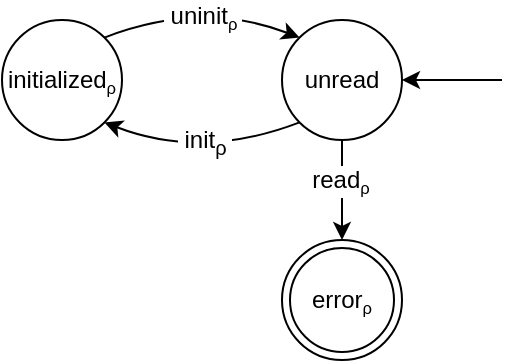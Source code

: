 <mxfile version="12.6.5" type="device"><diagram id="MQsz0vR70Ha5mGtF0nAU" name="Page-1"><mxGraphModel dx="946" dy="641" grid="1" gridSize="10" guides="1" tooltips="1" connect="1" arrows="1" fold="1" page="1" pageScale="1" pageWidth="850" pageHeight="1100" math="0" shadow="0"><root><mxCell id="0"/><mxCell id="1" parent="0"/><mxCell id="g3iyI7WF1l8pipwD143T-1" value="initialized&lt;span style=&quot;font-size: 10px&quot;&gt;&lt;sub&gt;ρ&lt;/sub&gt;&lt;/span&gt;" style="ellipse;whiteSpace=wrap;html=1;aspect=fixed;" parent="1" vertex="1"><mxGeometry x="100" y="290" width="60" height="60" as="geometry"/></mxCell><mxCell id="g3iyI7WF1l8pipwD143T-2" value="" style="endArrow=classic;html=1;entryX=1;entryY=0.5;entryDx=0;entryDy=0;" parent="1" target="FcU9j4R6-jqMeSeCb--6-1" edge="1"><mxGeometry width="50" height="50" relative="1" as="geometry"><mxPoint x="350" y="320" as="sourcePoint"/><mxPoint x="80" y="380" as="targetPoint"/></mxGeometry></mxCell><mxCell id="FcU9j4R6-jqMeSeCb--6-3" style="rounded=0;orthogonalLoop=1;jettySize=auto;html=1;exitX=0.5;exitY=1;exitDx=0;exitDy=0;entryX=0.5;entryY=0;entryDx=0;entryDy=0;" parent="1" source="FcU9j4R6-jqMeSeCb--6-1" edge="1"><mxGeometry relative="1" as="geometry"><mxPoint x="270" y="400" as="targetPoint"/></mxGeometry></mxCell><mxCell id="FcU9j4R6-jqMeSeCb--6-8" value="read&lt;span style=&quot;font-size: 10px&quot;&gt;&lt;sub&gt;ρ&lt;/sub&gt;&lt;/span&gt;" style="text;html=1;align=center;verticalAlign=middle;resizable=0;points=[];labelBackgroundColor=#ffffff;" parent="FcU9j4R6-jqMeSeCb--6-3" vertex="1" connectable="0"><mxGeometry x="-0.2" y="-1" relative="1" as="geometry"><mxPoint as="offset"/></mxGeometry></mxCell><mxCell id="FcU9j4R6-jqMeSeCb--6-6" style="edgeStyle=none;orthogonalLoop=1;jettySize=auto;html=1;exitX=0;exitY=1;exitDx=0;exitDy=0;entryX=1;entryY=1;entryDx=0;entryDy=0;curved=1;" parent="1" source="FcU9j4R6-jqMeSeCb--6-1" target="g3iyI7WF1l8pipwD143T-1" edge="1"><mxGeometry relative="1" as="geometry"><mxPoint x="160" y="320" as="targetPoint"/><Array as="points"><mxPoint x="200" y="360"/></Array></mxGeometry></mxCell><mxCell id="FcU9j4R6-jqMeSeCb--6-9" value="&amp;nbsp;init&lt;sub&gt;ρ&amp;nbsp;&lt;/sub&gt;" style="text;html=1;align=center;verticalAlign=middle;resizable=0;points=[];labelBackgroundColor=#ffffff;" parent="FcU9j4R6-jqMeSeCb--6-6" vertex="1" connectable="0"><mxGeometry x="-0.222" y="1" relative="1" as="geometry"><mxPoint x="-11" y="-6" as="offset"/></mxGeometry></mxCell><mxCell id="FcU9j4R6-jqMeSeCb--6-1" value="unread" style="ellipse;whiteSpace=wrap;html=1;aspect=fixed;" parent="1" vertex="1"><mxGeometry x="240" y="290" width="60" height="60" as="geometry"/></mxCell><mxCell id="FcU9j4R6-jqMeSeCb--6-7" value="error&lt;span style=&quot;font-size: 10px&quot;&gt;&lt;sub&gt;ρ&lt;/sub&gt;&lt;/span&gt;" style="ellipse;shape=doubleEllipse;whiteSpace=wrap;html=1;aspect=fixed;" parent="1" vertex="1"><mxGeometry x="240" y="400" width="60" height="60" as="geometry"/></mxCell><mxCell id="q7sHNqyIMv0E6Lj65V22-1" value="" style="endArrow=classic;html=1;exitX=1;exitY=0;exitDx=0;exitDy=0;entryX=0;entryY=0;entryDx=0;entryDy=0;curved=1;" parent="1" source="g3iyI7WF1l8pipwD143T-1" target="FcU9j4R6-jqMeSeCb--6-1" edge="1"><mxGeometry width="50" height="50" relative="1" as="geometry"><mxPoint x="90" y="530" as="sourcePoint"/><mxPoint x="140" y="480" as="targetPoint"/><Array as="points"><mxPoint x="200" y="280"/></Array></mxGeometry></mxCell><mxCell id="q7sHNqyIMv0E6Lj65V22-2" value="&amp;nbsp;uninit&lt;span style=&quot;font-size: 10px&quot;&gt;&lt;sub&gt;ρ&amp;nbsp;&lt;/sub&gt;&lt;/span&gt;" style="text;html=1;align=center;verticalAlign=middle;resizable=0;points=[];labelBackgroundColor=#ffffff;" parent="q7sHNqyIMv0E6Lj65V22-1" vertex="1" connectable="0"><mxGeometry x="-0.161" y="-14" relative="1" as="geometry"><mxPoint x="2" y="-8" as="offset"/></mxGeometry></mxCell></root></mxGraphModel></diagram></mxfile>